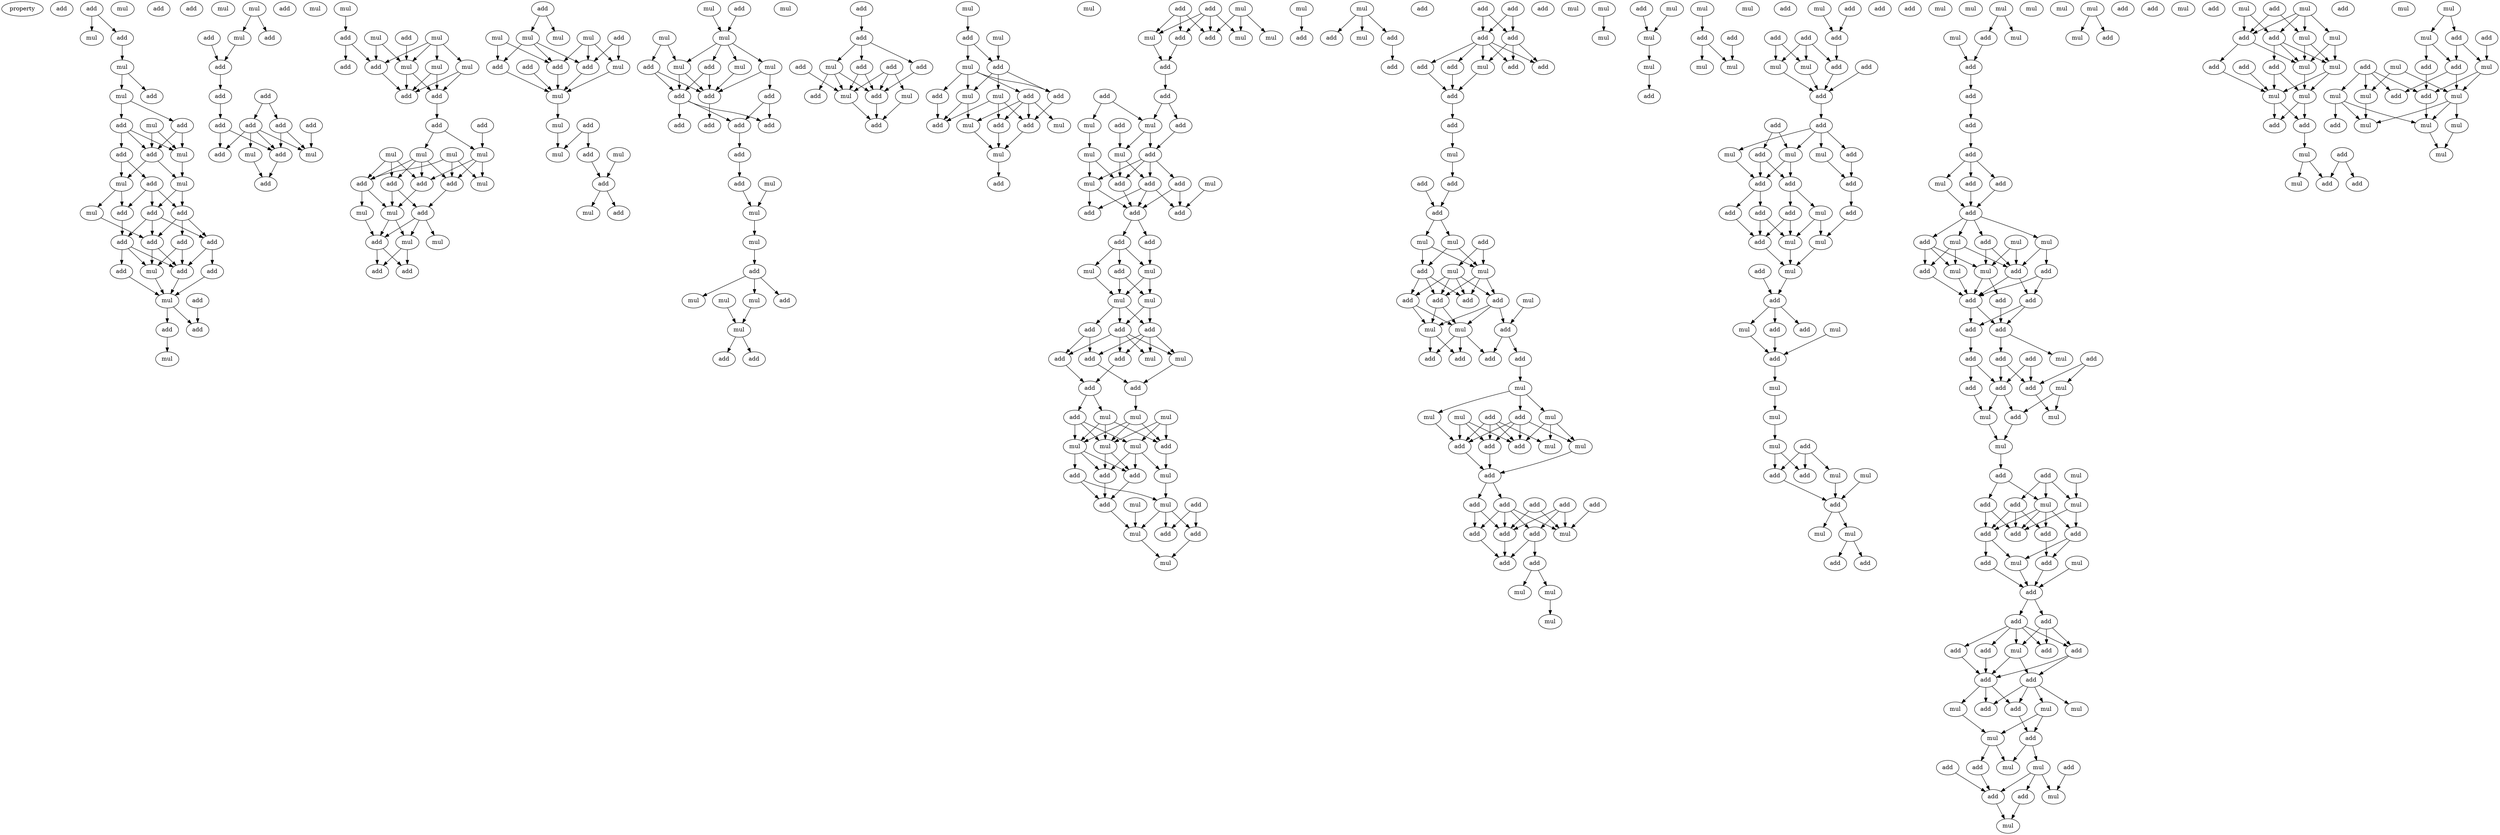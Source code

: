 digraph {
    node [fontcolor=black]
    property [mul=2,lf=1.1]
    0 [ label = add ];
    1 [ label = add ];
    2 [ label = mul ];
    3 [ label = add ];
    4 [ label = mul ];
    5 [ label = add ];
    6 [ label = add ];
    7 [ label = mul ];
    8 [ label = mul ];
    9 [ label = add ];
    10 [ label = add ];
    11 [ label = mul ];
    12 [ label = add ];
    13 [ label = add ];
    14 [ label = mul ];
    15 [ label = add ];
    16 [ label = mul ];
    17 [ label = mul ];
    18 [ label = add ];
    19 [ label = mul ];
    20 [ label = add ];
    21 [ label = add ];
    22 [ label = add ];
    23 [ label = add ];
    24 [ label = add ];
    25 [ label = add ];
    26 [ label = add ];
    27 [ label = add ];
    28 [ label = add ];
    29 [ label = mul ];
    30 [ label = add ];
    31 [ label = mul ];
    32 [ label = add ];
    33 [ label = add ];
    34 [ label = add ];
    35 [ label = mul ];
    36 [ label = mul ];
    37 [ label = mul ];
    38 [ label = add ];
    39 [ label = add ];
    40 [ label = mul ];
    41 [ label = mul ];
    42 [ label = add ];
    43 [ label = add ];
    44 [ label = add ];
    45 [ label = add ];
    46 [ label = add ];
    47 [ label = add ];
    48 [ label = add ];
    49 [ label = add ];
    50 [ label = mul ];
    51 [ label = add ];
    52 [ label = mul ];
    53 [ label = add ];
    54 [ label = add ];
    55 [ label = mul ];
    56 [ label = add ];
    57 [ label = mul ];
    58 [ label = add ];
    59 [ label = mul ];
    60 [ label = add ];
    61 [ label = mul ];
    62 [ label = add ];
    63 [ label = mul ];
    64 [ label = mul ];
    65 [ label = add ];
    66 [ label = add ];
    67 [ label = add ];
    68 [ label = add ];
    69 [ label = mul ];
    70 [ label = mul ];
    71 [ label = mul ];
    72 [ label = mul ];
    73 [ label = add ];
    74 [ label = add ];
    75 [ label = add ];
    76 [ label = mul ];
    77 [ label = add ];
    78 [ label = mul ];
    79 [ label = mul ];
    80 [ label = add ];
    81 [ label = add ];
    82 [ label = mul ];
    83 [ label = mul ];
    84 [ label = add ];
    85 [ label = add ];
    86 [ label = add ];
    87 [ label = mul ];
    88 [ label = add ];
    89 [ label = mul ];
    90 [ label = mul ];
    91 [ label = mul ];
    92 [ label = add ];
    93 [ label = add ];
    94 [ label = add ];
    95 [ label = mul ];
    96 [ label = add ];
    97 [ label = mul ];
    98 [ label = add ];
    99 [ label = mul ];
    100 [ label = mul ];
    101 [ label = mul ];
    102 [ label = add ];
    103 [ label = add ];
    104 [ label = mul ];
    105 [ label = mul ];
    106 [ label = add ];
    107 [ label = add ];
    108 [ label = mul ];
    109 [ label = mul ];
    110 [ label = mul ];
    111 [ label = add ];
    112 [ label = add ];
    113 [ label = mul ];
    114 [ label = mul ];
    115 [ label = add ];
    116 [ label = add ];
    117 [ label = add ];
    118 [ label = add ];
    119 [ label = add ];
    120 [ label = add ];
    121 [ label = add ];
    122 [ label = add ];
    123 [ label = add ];
    124 [ label = mul ];
    125 [ label = mul ];
    126 [ label = mul ];
    127 [ label = mul ];
    128 [ label = add ];
    129 [ label = mul ];
    130 [ label = mul ];
    131 [ label = mul ];
    132 [ label = add ];
    133 [ label = mul ];
    134 [ label = add ];
    135 [ label = add ];
    136 [ label = add ];
    137 [ label = add ];
    138 [ label = mul ];
    139 [ label = add ];
    140 [ label = add ];
    141 [ label = add ];
    142 [ label = add ];
    143 [ label = mul ];
    144 [ label = add ];
    145 [ label = add ];
    146 [ label = mul ];
    147 [ label = add ];
    148 [ label = mul ];
    149 [ label = add ];
    150 [ label = mul ];
    151 [ label = mul ];
    152 [ label = add ];
    153 [ label = add ];
    154 [ label = add ];
    155 [ label = mul ];
    156 [ label = add ];
    157 [ label = mul ];
    158 [ label = add ];
    159 [ label = mul ];
    160 [ label = mul ];
    161 [ label = add ];
    162 [ label = add ];
    163 [ label = mul ];
    164 [ label = mul ];
    165 [ label = add ];
    166 [ label = add ];
    167 [ label = mul ];
    168 [ label = add ];
    169 [ label = mul ];
    170 [ label = add ];
    171 [ label = mul ];
    172 [ label = mul ];
    173 [ label = add ];
    174 [ label = add ];
    175 [ label = add ];
    176 [ label = add ];
    177 [ label = mul ];
    178 [ label = add ];
    179 [ label = mul ];
    180 [ label = add ];
    181 [ label = mul ];
    182 [ label = add ];
    183 [ label = mul ];
    184 [ label = mul ];
    185 [ label = add ];
    186 [ label = add ];
    187 [ label = add ];
    188 [ label = mul ];
    189 [ label = add ];
    190 [ label = add ];
    191 [ label = add ];
    192 [ label = add ];
    193 [ label = add ];
    194 [ label = mul ];
    195 [ label = add ];
    196 [ label = mul ];
    197 [ label = mul ];
    198 [ label = mul ];
    199 [ label = add ];
    200 [ label = add ];
    201 [ label = add ];
    202 [ label = add ];
    203 [ label = add ];
    204 [ label = add ];
    205 [ label = mul ];
    206 [ label = mul ];
    207 [ label = add ];
    208 [ label = add ];
    209 [ label = add ];
    210 [ label = mul ];
    211 [ label = mul ];
    212 [ label = mul ];
    213 [ label = add ];
    214 [ label = mul ];
    215 [ label = mul ];
    216 [ label = mul ];
    217 [ label = add ];
    218 [ label = add ];
    219 [ label = add ];
    220 [ label = mul ];
    221 [ label = mul ];
    222 [ label = mul ];
    223 [ label = add ];
    224 [ label = mul ];
    225 [ label = add ];
    226 [ label = add ];
    227 [ label = add ];
    228 [ label = mul ];
    229 [ label = add ];
    230 [ label = mul ];
    231 [ label = mul ];
    232 [ label = add ];
    233 [ label = mul ];
    234 [ label = add ];
    235 [ label = add ];
    236 [ label = add ];
    237 [ label = add ];
    238 [ label = add ];
    239 [ label = add ];
    240 [ label = add ];
    241 [ label = mul ];
    242 [ label = add ];
    243 [ label = add ];
    244 [ label = add ];
    245 [ label = add ];
    246 [ label = add ];
    247 [ label = add ];
    248 [ label = mul ];
    249 [ label = add ];
    250 [ label = add ];
    251 [ label = add ];
    252 [ label = add ];
    253 [ label = mul ];
    254 [ label = add ];
    255 [ label = mul ];
    256 [ label = mul ];
    257 [ label = add ];
    258 [ label = mul ];
    259 [ label = mul ];
    260 [ label = add ];
    261 [ label = mul ];
    262 [ label = add ];
    263 [ label = add ];
    264 [ label = add ];
    265 [ label = add ];
    266 [ label = mul ];
    267 [ label = mul ];
    268 [ label = add ];
    269 [ label = add ];
    270 [ label = add ];
    271 [ label = add ];
    272 [ label = mul ];
    273 [ label = mul ];
    274 [ label = mul ];
    275 [ label = add ];
    276 [ label = add ];
    277 [ label = mul ];
    278 [ label = add ];
    279 [ label = mul ];
    280 [ label = add ];
    281 [ label = mul ];
    282 [ label = add ];
    283 [ label = add ];
    284 [ label = add ];
    285 [ label = add ];
    286 [ label = add ];
    287 [ label = add ];
    288 [ label = add ];
    289 [ label = add ];
    290 [ label = add ];
    291 [ label = add ];
    292 [ label = mul ];
    293 [ label = add ];
    294 [ label = add ];
    295 [ label = mul ];
    296 [ label = mul ];
    297 [ label = mul ];
    298 [ label = mul ];
    299 [ label = mul ];
    300 [ label = add ];
    301 [ label = mul ];
    302 [ label = mul ];
    303 [ label = mul ];
    304 [ label = mul ];
    305 [ label = add ];
    306 [ label = mul ];
    307 [ label = add ];
    308 [ label = add ];
    309 [ label = add ];
    310 [ label = mul ];
    311 [ label = mul ];
    312 [ label = mul ];
    313 [ label = add ];
    314 [ label = add ];
    315 [ label = add ];
    316 [ label = add ];
    317 [ label = mul ];
    318 [ label = add ];
    319 [ label = mul ];
    320 [ label = add ];
    321 [ label = add ];
    322 [ label = add ];
    323 [ label = add ];
    324 [ label = mul ];
    325 [ label = add ];
    326 [ label = mul ];
    327 [ label = mul ];
    328 [ label = add ];
    329 [ label = add ];
    330 [ label = add ];
    331 [ label = add ];
    332 [ label = mul ];
    333 [ label = add ];
    334 [ label = add ];
    335 [ label = add ];
    336 [ label = add ];
    337 [ label = mul ];
    338 [ label = add ];
    339 [ label = mul ];
    340 [ label = add ];
    341 [ label = add ];
    342 [ label = add ];
    343 [ label = mul ];
    344 [ label = add ];
    345 [ label = mul ];
    346 [ label = add ];
    347 [ label = mul ];
    348 [ label = mul ];
    349 [ label = add ];
    350 [ label = add ];
    351 [ label = mul ];
    352 [ label = mul ];
    353 [ label = mul ];
    354 [ label = mul ];
    355 [ label = add ];
    356 [ label = mul ];
    357 [ label = add ];
    358 [ label = add ];
    359 [ label = mul ];
    360 [ label = add ];
    361 [ label = mul ];
    362 [ label = mul ];
    363 [ label = add ];
    364 [ label = add ];
    365 [ label = mul ];
    366 [ label = mul ];
    367 [ label = mul ];
    368 [ label = mul ];
    369 [ label = add ];
    370 [ label = mul ];
    371 [ label = add ];
    372 [ label = mul ];
    373 [ label = add ];
    374 [ label = mul ];
    375 [ label = add ];
    376 [ label = add ];
    377 [ label = add ];
    378 [ label = add ];
    379 [ label = mul ];
    380 [ label = add ];
    381 [ label = add ];
    382 [ label = add ];
    383 [ label = add ];
    384 [ label = add ];
    385 [ label = add ];
    386 [ label = mul ];
    387 [ label = mul ];
    388 [ label = mul ];
    389 [ label = add ];
    390 [ label = mul ];
    391 [ label = add ];
    392 [ label = add ];
    393 [ label = mul ];
    394 [ label = add ];
    395 [ label = add ];
    396 [ label = add ];
    397 [ label = add ];
    398 [ label = add ];
    399 [ label = add ];
    400 [ label = add ];
    401 [ label = add ];
    402 [ label = add ];
    403 [ label = mul ];
    404 [ label = add ];
    405 [ label = add ];
    406 [ label = add ];
    407 [ label = mul ];
    408 [ label = mul ];
    409 [ label = add ];
    410 [ label = mul ];
    411 [ label = mul ];
    412 [ label = add ];
    413 [ label = add ];
    414 [ label = mul ];
    415 [ label = add ];
    416 [ label = add ];
    417 [ label = mul ];
    418 [ label = mul ];
    419 [ label = add ];
    420 [ label = add ];
    421 [ label = add ];
    422 [ label = add ];
    423 [ label = mul ];
    424 [ label = add ];
    425 [ label = mul ];
    426 [ label = add ];
    427 [ label = add ];
    428 [ label = add ];
    429 [ label = add ];
    430 [ label = mul ];
    431 [ label = add ];
    432 [ label = add ];
    433 [ label = add ];
    434 [ label = add ];
    435 [ label = add ];
    436 [ label = add ];
    437 [ label = mul ];
    438 [ label = add ];
    439 [ label = add ];
    440 [ label = mul ];
    441 [ label = mul ];
    442 [ label = mul ];
    443 [ label = add ];
    444 [ label = add ];
    445 [ label = mul ];
    446 [ label = add ];
    447 [ label = add ];
    448 [ label = mul ];
    449 [ label = add ];
    450 [ label = add ];
    451 [ label = mul ];
    452 [ label = mul ];
    453 [ label = mul ];
    454 [ label = add ];
    455 [ label = mul ];
    456 [ label = add ];
    457 [ label = mul ];
    458 [ label = add ];
    459 [ label = mul ];
    460 [ label = add ];
    461 [ label = mul ];
    462 [ label = add ];
    463 [ label = add ];
    464 [ label = add ];
    465 [ label = mul ];
    466 [ label = mul ];
    467 [ label = mul ];
    468 [ label = mul ];
    469 [ label = add ];
    470 [ label = add ];
    471 [ label = add ];
    472 [ label = add ];
    473 [ label = mul ];
    474 [ label = mul ];
    475 [ label = add ];
    476 [ label = add ];
    477 [ label = mul ];
    478 [ label = mul ];
    479 [ label = mul ];
    480 [ label = add ];
    481 [ label = add ];
    482 [ label = mul ];
    483 [ label = add ];
    484 [ label = add ];
    485 [ label = mul ];
    486 [ label = add ];
    487 [ label = add ];
    488 [ label = mul ];
    489 [ label = mul ];
    490 [ label = add ];
    491 [ label = mul ];
    492 [ label = mul ];
    493 [ label = add ];
    494 [ label = mul ];
    495 [ label = mul ];
    496 [ label = mul ];
    1 -> 4 [ name = 0 ];
    1 -> 5 [ name = 1 ];
    5 -> 7 [ name = 2 ];
    7 -> 8 [ name = 3 ];
    7 -> 9 [ name = 4 ];
    8 -> 10 [ name = 5 ];
    8 -> 12 [ name = 6 ];
    10 -> 13 [ name = 7 ];
    10 -> 14 [ name = 8 ];
    11 -> 13 [ name = 9 ];
    11 -> 14 [ name = 10 ];
    12 -> 13 [ name = 11 ];
    12 -> 14 [ name = 12 ];
    12 -> 15 [ name = 13 ];
    13 -> 16 [ name = 14 ];
    13 -> 17 [ name = 15 ];
    14 -> 16 [ name = 16 ];
    15 -> 17 [ name = 17 ];
    15 -> 18 [ name = 18 ];
    16 -> 20 [ name = 19 ];
    16 -> 21 [ name = 20 ];
    17 -> 19 [ name = 21 ];
    17 -> 22 [ name = 22 ];
    18 -> 20 [ name = 23 ];
    18 -> 21 [ name = 24 ];
    18 -> 22 [ name = 25 ];
    19 -> 25 [ name = 26 ];
    20 -> 24 [ name = 27 ];
    20 -> 25 [ name = 28 ];
    20 -> 26 [ name = 29 ];
    21 -> 23 [ name = 30 ];
    21 -> 25 [ name = 31 ];
    21 -> 26 [ name = 32 ];
    22 -> 23 [ name = 33 ];
    23 -> 28 [ name = 34 ];
    23 -> 29 [ name = 35 ];
    23 -> 30 [ name = 36 ];
    24 -> 28 [ name = 37 ];
    24 -> 29 [ name = 38 ];
    25 -> 28 [ name = 39 ];
    25 -> 29 [ name = 40 ];
    26 -> 27 [ name = 41 ];
    26 -> 28 [ name = 42 ];
    27 -> 31 [ name = 43 ];
    28 -> 31 [ name = 44 ];
    29 -> 31 [ name = 45 ];
    30 -> 31 [ name = 46 ];
    31 -> 33 [ name = 47 ];
    31 -> 34 [ name = 48 ];
    32 -> 34 [ name = 49 ];
    33 -> 36 [ name = 50 ];
    37 -> 40 [ name = 51 ];
    37 -> 42 [ name = 52 ];
    38 -> 43 [ name = 53 ];
    40 -> 43 [ name = 54 ];
    43 -> 44 [ name = 55 ];
    44 -> 46 [ name = 56 ];
    45 -> 47 [ name = 57 ];
    45 -> 49 [ name = 58 ];
    46 -> 51 [ name = 59 ];
    46 -> 53 [ name = 60 ];
    47 -> 52 [ name = 61 ];
    47 -> 53 [ name = 62 ];
    48 -> 52 [ name = 63 ];
    49 -> 50 [ name = 64 ];
    49 -> 51 [ name = 65 ];
    49 -> 52 [ name = 66 ];
    49 -> 53 [ name = 67 ];
    50 -> 54 [ name = 68 ];
    53 -> 54 [ name = 69 ];
    55 -> 58 [ name = 70 ];
    56 -> 64 [ name = 71 ];
    57 -> 61 [ name = 72 ];
    57 -> 62 [ name = 73 ];
    57 -> 63 [ name = 74 ];
    57 -> 64 [ name = 75 ];
    58 -> 60 [ name = 76 ];
    58 -> 62 [ name = 77 ];
    59 -> 62 [ name = 78 ];
    59 -> 64 [ name = 79 ];
    61 -> 65 [ name = 80 ];
    61 -> 66 [ name = 81 ];
    62 -> 66 [ name = 82 ];
    63 -> 65 [ name = 83 ];
    63 -> 66 [ name = 84 ];
    64 -> 65 [ name = 85 ];
    64 -> 66 [ name = 86 ];
    65 -> 68 [ name = 87 ];
    67 -> 71 [ name = 88 ];
    68 -> 69 [ name = 89 ];
    68 -> 71 [ name = 90 ];
    69 -> 73 [ name = 91 ];
    69 -> 74 [ name = 92 ];
    69 -> 75 [ name = 93 ];
    69 -> 77 [ name = 94 ];
    70 -> 74 [ name = 95 ];
    70 -> 76 [ name = 96 ];
    70 -> 77 [ name = 97 ];
    71 -> 73 [ name = 98 ];
    71 -> 74 [ name = 99 ];
    71 -> 76 [ name = 100 ];
    72 -> 73 [ name = 101 ];
    72 -> 75 [ name = 102 ];
    72 -> 77 [ name = 103 ];
    73 -> 78 [ name = 104 ];
    74 -> 80 [ name = 105 ];
    75 -> 78 [ name = 106 ];
    75 -> 80 [ name = 107 ];
    77 -> 78 [ name = 108 ];
    77 -> 79 [ name = 109 ];
    78 -> 81 [ name = 110 ];
    78 -> 82 [ name = 111 ];
    79 -> 81 [ name = 112 ];
    80 -> 81 [ name = 113 ];
    80 -> 82 [ name = 114 ];
    80 -> 83 [ name = 115 ];
    81 -> 84 [ name = 116 ];
    81 -> 85 [ name = 117 ];
    82 -> 84 [ name = 118 ];
    82 -> 85 [ name = 119 ];
    86 -> 89 [ name = 120 ];
    86 -> 91 [ name = 121 ];
    87 -> 92 [ name = 122 ];
    87 -> 94 [ name = 123 ];
    88 -> 95 [ name = 124 ];
    88 -> 96 [ name = 125 ];
    90 -> 92 [ name = 126 ];
    90 -> 95 [ name = 127 ];
    90 -> 96 [ name = 128 ];
    91 -> 92 [ name = 129 ];
    91 -> 94 [ name = 130 ];
    91 -> 96 [ name = 131 ];
    92 -> 97 [ name = 132 ];
    93 -> 97 [ name = 133 ];
    94 -> 97 [ name = 134 ];
    95 -> 97 [ name = 135 ];
    96 -> 97 [ name = 136 ];
    97 -> 99 [ name = 137 ];
    98 -> 101 [ name = 138 ];
    98 -> 102 [ name = 139 ];
    99 -> 101 [ name = 140 ];
    100 -> 103 [ name = 141 ];
    102 -> 103 [ name = 142 ];
    103 -> 105 [ name = 143 ];
    103 -> 106 [ name = 144 ];
    104 -> 109 [ name = 145 ];
    107 -> 109 [ name = 146 ];
    108 -> 112 [ name = 147 ];
    108 -> 114 [ name = 148 ];
    109 -> 110 [ name = 149 ];
    109 -> 111 [ name = 150 ];
    109 -> 113 [ name = 151 ];
    109 -> 114 [ name = 152 ];
    110 -> 115 [ name = 153 ];
    110 -> 117 [ name = 154 ];
    111 -> 115 [ name = 155 ];
    111 -> 116 [ name = 156 ];
    112 -> 115 [ name = 157 ];
    112 -> 116 [ name = 158 ];
    113 -> 115 [ name = 159 ];
    114 -> 115 [ name = 160 ];
    114 -> 116 [ name = 161 ];
    115 -> 118 [ name = 162 ];
    116 -> 119 [ name = 163 ];
    116 -> 120 [ name = 164 ];
    116 -> 121 [ name = 165 ];
    117 -> 119 [ name = 166 ];
    117 -> 120 [ name = 167 ];
    120 -> 122 [ name = 168 ];
    122 -> 123 [ name = 169 ];
    123 -> 125 [ name = 170 ];
    124 -> 125 [ name = 171 ];
    125 -> 127 [ name = 172 ];
    127 -> 128 [ name = 173 ];
    128 -> 129 [ name = 174 ];
    128 -> 131 [ name = 175 ];
    128 -> 132 [ name = 176 ];
    130 -> 133 [ name = 177 ];
    131 -> 133 [ name = 178 ];
    133 -> 134 [ name = 179 ];
    133 -> 136 [ name = 180 ];
    135 -> 137 [ name = 181 ];
    137 -> 138 [ name = 182 ];
    137 -> 141 [ name = 183 ];
    137 -> 142 [ name = 184 ];
    138 -> 144 [ name = 185 ];
    138 -> 145 [ name = 186 ];
    138 -> 146 [ name = 187 ];
    139 -> 146 [ name = 188 ];
    140 -> 143 [ name = 189 ];
    140 -> 145 [ name = 190 ];
    140 -> 146 [ name = 191 ];
    141 -> 145 [ name = 192 ];
    141 -> 146 [ name = 193 ];
    142 -> 145 [ name = 194 ];
    143 -> 147 [ name = 195 ];
    145 -> 147 [ name = 196 ];
    146 -> 147 [ name = 197 ];
    148 -> 149 [ name = 198 ];
    149 -> 151 [ name = 199 ];
    149 -> 152 [ name = 200 ];
    150 -> 152 [ name = 201 ];
    151 -> 153 [ name = 202 ];
    151 -> 154 [ name = 203 ];
    151 -> 156 [ name = 204 ];
    151 -> 157 [ name = 205 ];
    152 -> 155 [ name = 206 ];
    152 -> 156 [ name = 207 ];
    152 -> 157 [ name = 208 ];
    153 -> 158 [ name = 209 ];
    153 -> 159 [ name = 210 ];
    153 -> 160 [ name = 211 ];
    153 -> 162 [ name = 212 ];
    154 -> 161 [ name = 213 ];
    155 -> 158 [ name = 214 ];
    155 -> 161 [ name = 215 ];
    155 -> 162 [ name = 216 ];
    156 -> 158 [ name = 217 ];
    157 -> 160 [ name = 218 ];
    157 -> 161 [ name = 219 ];
    158 -> 163 [ name = 220 ];
    160 -> 163 [ name = 221 ];
    162 -> 163 [ name = 222 ];
    163 -> 165 [ name = 223 ];
    166 -> 169 [ name = 224 ];
    166 -> 170 [ name = 225 ];
    166 -> 171 [ name = 226 ];
    166 -> 173 [ name = 227 ];
    167 -> 170 [ name = 228 ];
    167 -> 171 [ name = 229 ];
    167 -> 172 [ name = 230 ];
    168 -> 169 [ name = 231 ];
    168 -> 170 [ name = 232 ];
    168 -> 173 [ name = 233 ];
    169 -> 174 [ name = 234 ];
    173 -> 174 [ name = 235 ];
    174 -> 175 [ name = 236 ];
    175 -> 177 [ name = 237 ];
    175 -> 180 [ name = 238 ];
    176 -> 177 [ name = 239 ];
    176 -> 179 [ name = 240 ];
    177 -> 182 [ name = 241 ];
    177 -> 183 [ name = 242 ];
    178 -> 183 [ name = 243 ];
    179 -> 181 [ name = 244 ];
    180 -> 182 [ name = 245 ];
    181 -> 184 [ name = 246 ];
    181 -> 186 [ name = 247 ];
    182 -> 184 [ name = 248 ];
    182 -> 185 [ name = 249 ];
    182 -> 186 [ name = 250 ];
    182 -> 187 [ name = 251 ];
    183 -> 185 [ name = 252 ];
    183 -> 186 [ name = 253 ];
    184 -> 189 [ name = 254 ];
    184 -> 191 [ name = 255 ];
    185 -> 189 [ name = 256 ];
    185 -> 190 [ name = 257 ];
    185 -> 191 [ name = 258 ];
    186 -> 189 [ name = 259 ];
    187 -> 189 [ name = 260 ];
    187 -> 190 [ name = 261 ];
    188 -> 190 [ name = 262 ];
    189 -> 192 [ name = 263 ];
    189 -> 193 [ name = 264 ];
    192 -> 194 [ name = 265 ];
    192 -> 195 [ name = 266 ];
    192 -> 196 [ name = 267 ];
    193 -> 196 [ name = 268 ];
    194 -> 198 [ name = 269 ];
    195 -> 197 [ name = 270 ];
    195 -> 198 [ name = 271 ];
    196 -> 197 [ name = 272 ];
    196 -> 198 [ name = 273 ];
    197 -> 199 [ name = 274 ];
    197 -> 201 [ name = 275 ];
    198 -> 199 [ name = 276 ];
    198 -> 200 [ name = 277 ];
    198 -> 201 [ name = 278 ];
    199 -> 202 [ name = 279 ];
    199 -> 204 [ name = 280 ];
    199 -> 205 [ name = 281 ];
    199 -> 206 [ name = 282 ];
    200 -> 202 [ name = 283 ];
    200 -> 203 [ name = 284 ];
    201 -> 203 [ name = 285 ];
    201 -> 204 [ name = 286 ];
    201 -> 205 [ name = 287 ];
    201 -> 206 [ name = 288 ];
    202 -> 208 [ name = 289 ];
    203 -> 207 [ name = 290 ];
    204 -> 207 [ name = 291 ];
    205 -> 208 [ name = 292 ];
    207 -> 209 [ name = 293 ];
    207 -> 211 [ name = 294 ];
    208 -> 212 [ name = 295 ];
    209 -> 214 [ name = 296 ];
    209 -> 215 [ name = 297 ];
    209 -> 216 [ name = 298 ];
    210 -> 213 [ name = 299 ];
    210 -> 214 [ name = 300 ];
    210 -> 215 [ name = 301 ];
    211 -> 213 [ name = 302 ];
    211 -> 215 [ name = 303 ];
    211 -> 216 [ name = 304 ];
    212 -> 213 [ name = 305 ];
    212 -> 215 [ name = 306 ];
    212 -> 216 [ name = 307 ];
    213 -> 220 [ name = 308 ];
    214 -> 217 [ name = 309 ];
    214 -> 218 [ name = 310 ];
    214 -> 220 [ name = 311 ];
    215 -> 217 [ name = 312 ];
    215 -> 218 [ name = 313 ];
    216 -> 217 [ name = 314 ];
    216 -> 218 [ name = 315 ];
    216 -> 219 [ name = 316 ];
    217 -> 223 [ name = 317 ];
    218 -> 223 [ name = 318 ];
    219 -> 221 [ name = 319 ];
    219 -> 223 [ name = 320 ];
    220 -> 221 [ name = 321 ];
    221 -> 226 [ name = 322 ];
    221 -> 228 [ name = 323 ];
    221 -> 229 [ name = 324 ];
    222 -> 228 [ name = 325 ];
    223 -> 228 [ name = 326 ];
    224 -> 227 [ name = 327 ];
    225 -> 226 [ name = 328 ];
    225 -> 229 [ name = 329 ];
    228 -> 230 [ name = 330 ];
    229 -> 230 [ name = 331 ];
    231 -> 232 [ name = 332 ];
    231 -> 233 [ name = 333 ];
    231 -> 234 [ name = 334 ];
    234 -> 235 [ name = 335 ];
    237 -> 239 [ name = 336 ];
    237 -> 240 [ name = 337 ];
    238 -> 239 [ name = 338 ];
    238 -> 240 [ name = 339 ];
    239 -> 241 [ name = 340 ];
    239 -> 242 [ name = 341 ];
    239 -> 243 [ name = 342 ];
    239 -> 244 [ name = 343 ];
    239 -> 245 [ name = 344 ];
    240 -> 241 [ name = 345 ];
    240 -> 242 [ name = 346 ];
    240 -> 245 [ name = 347 ];
    241 -> 246 [ name = 348 ];
    243 -> 246 [ name = 349 ];
    244 -> 246 [ name = 350 ];
    246 -> 247 [ name = 351 ];
    247 -> 248 [ name = 352 ];
    248 -> 251 [ name = 353 ];
    250 -> 252 [ name = 354 ];
    251 -> 252 [ name = 355 ];
    252 -> 253 [ name = 356 ];
    252 -> 256 [ name = 357 ];
    253 -> 257 [ name = 358 ];
    253 -> 259 [ name = 359 ];
    254 -> 258 [ name = 360 ];
    254 -> 259 [ name = 361 ];
    256 -> 257 [ name = 362 ];
    256 -> 259 [ name = 363 ];
    257 -> 260 [ name = 364 ];
    257 -> 262 [ name = 365 ];
    257 -> 264 [ name = 366 ];
    258 -> 260 [ name = 367 ];
    258 -> 262 [ name = 368 ];
    258 -> 263 [ name = 369 ];
    258 -> 264 [ name = 370 ];
    259 -> 260 [ name = 371 ];
    259 -> 262 [ name = 372 ];
    259 -> 263 [ name = 373 ];
    261 -> 265 [ name = 374 ];
    262 -> 266 [ name = 375 ];
    262 -> 267 [ name = 376 ];
    263 -> 265 [ name = 377 ];
    263 -> 266 [ name = 378 ];
    263 -> 267 [ name = 379 ];
    264 -> 266 [ name = 380 ];
    264 -> 267 [ name = 381 ];
    265 -> 268 [ name = 382 ];
    265 -> 269 [ name = 383 ];
    266 -> 270 [ name = 384 ];
    266 -> 271 [ name = 385 ];
    267 -> 269 [ name = 386 ];
    267 -> 270 [ name = 387 ];
    267 -> 271 [ name = 388 ];
    268 -> 272 [ name = 389 ];
    272 -> 273 [ name = 390 ];
    272 -> 274 [ name = 391 ];
    272 -> 275 [ name = 392 ];
    273 -> 278 [ name = 393 ];
    274 -> 279 [ name = 394 ];
    274 -> 281 [ name = 395 ];
    274 -> 282 [ name = 396 ];
    275 -> 278 [ name = 397 ];
    275 -> 280 [ name = 398 ];
    275 -> 281 [ name = 399 ];
    275 -> 282 [ name = 400 ];
    276 -> 278 [ name = 401 ];
    276 -> 279 [ name = 402 ];
    276 -> 280 [ name = 403 ];
    276 -> 282 [ name = 404 ];
    277 -> 278 [ name = 405 ];
    277 -> 280 [ name = 406 ];
    277 -> 282 [ name = 407 ];
    278 -> 283 [ name = 408 ];
    280 -> 283 [ name = 409 ];
    281 -> 283 [ name = 410 ];
    283 -> 284 [ name = 411 ];
    283 -> 288 [ name = 412 ];
    284 -> 289 [ name = 413 ];
    284 -> 290 [ name = 414 ];
    284 -> 291 [ name = 415 ];
    284 -> 292 [ name = 416 ];
    285 -> 289 [ name = 417 ];
    285 -> 291 [ name = 418 ];
    285 -> 292 [ name = 419 ];
    286 -> 292 [ name = 420 ];
    287 -> 289 [ name = 421 ];
    287 -> 292 [ name = 422 ];
    288 -> 289 [ name = 423 ];
    288 -> 290 [ name = 424 ];
    289 -> 294 [ name = 425 ];
    290 -> 294 [ name = 426 ];
    291 -> 293 [ name = 427 ];
    291 -> 294 [ name = 428 ];
    293 -> 295 [ name = 429 ];
    293 -> 297 [ name = 430 ];
    296 -> 298 [ name = 431 ];
    297 -> 299 [ name = 432 ];
    300 -> 302 [ name = 433 ];
    301 -> 302 [ name = 434 ];
    302 -> 304 [ name = 435 ];
    303 -> 305 [ name = 436 ];
    304 -> 307 [ name = 437 ];
    305 -> 310 [ name = 438 ];
    305 -> 311 [ name = 439 ];
    308 -> 311 [ name = 440 ];
    312 -> 315 [ name = 441 ];
    313 -> 315 [ name = 442 ];
    314 -> 317 [ name = 443 ];
    314 -> 318 [ name = 444 ];
    314 -> 319 [ name = 445 ];
    315 -> 318 [ name = 446 ];
    316 -> 317 [ name = 447 ];
    316 -> 319 [ name = 448 ];
    317 -> 321 [ name = 449 ];
    318 -> 321 [ name = 450 ];
    319 -> 321 [ name = 451 ];
    320 -> 321 [ name = 452 ];
    321 -> 323 [ name = 453 ];
    322 -> 324 [ name = 454 ];
    322 -> 328 [ name = 455 ];
    323 -> 324 [ name = 456 ];
    323 -> 325 [ name = 457 ];
    323 -> 326 [ name = 458 ];
    323 -> 327 [ name = 459 ];
    324 -> 330 [ name = 460 ];
    324 -> 331 [ name = 461 ];
    325 -> 329 [ name = 462 ];
    326 -> 330 [ name = 463 ];
    327 -> 329 [ name = 464 ];
    328 -> 330 [ name = 465 ];
    328 -> 331 [ name = 466 ];
    329 -> 335 [ name = 467 ];
    330 -> 333 [ name = 468 ];
    330 -> 334 [ name = 469 ];
    331 -> 332 [ name = 470 ];
    331 -> 336 [ name = 471 ];
    332 -> 337 [ name = 472 ];
    332 -> 339 [ name = 473 ];
    333 -> 338 [ name = 474 ];
    334 -> 338 [ name = 475 ];
    334 -> 339 [ name = 476 ];
    335 -> 337 [ name = 477 ];
    336 -> 338 [ name = 478 ];
    336 -> 339 [ name = 479 ];
    337 -> 343 [ name = 480 ];
    338 -> 343 [ name = 481 ];
    339 -> 343 [ name = 482 ];
    340 -> 344 [ name = 483 ];
    343 -> 344 [ name = 484 ];
    344 -> 346 [ name = 485 ];
    344 -> 347 [ name = 486 ];
    344 -> 349 [ name = 487 ];
    345 -> 350 [ name = 488 ];
    346 -> 350 [ name = 489 ];
    347 -> 350 [ name = 490 ];
    350 -> 351 [ name = 491 ];
    351 -> 352 [ name = 492 ];
    352 -> 354 [ name = 493 ];
    354 -> 357 [ name = 494 ];
    354 -> 358 [ name = 495 ];
    355 -> 357 [ name = 496 ];
    355 -> 358 [ name = 497 ];
    355 -> 359 [ name = 498 ];
    356 -> 360 [ name = 499 ];
    357 -> 360 [ name = 500 ];
    359 -> 360 [ name = 501 ];
    360 -> 361 [ name = 502 ];
    360 -> 362 [ name = 503 ];
    362 -> 363 [ name = 504 ];
    362 -> 364 [ name = 505 ];
    365 -> 367 [ name = 506 ];
    365 -> 369 [ name = 507 ];
    368 -> 371 [ name = 508 ];
    369 -> 371 [ name = 509 ];
    371 -> 373 [ name = 510 ];
    372 -> 374 [ name = 511 ];
    372 -> 377 [ name = 512 ];
    373 -> 375 [ name = 513 ];
    375 -> 378 [ name = 514 ];
    378 -> 379 [ name = 515 ];
    378 -> 380 [ name = 516 ];
    378 -> 382 [ name = 517 ];
    379 -> 383 [ name = 518 ];
    380 -> 383 [ name = 519 ];
    382 -> 383 [ name = 520 ];
    383 -> 384 [ name = 521 ];
    383 -> 385 [ name = 522 ];
    383 -> 386 [ name = 523 ];
    383 -> 388 [ name = 524 ];
    384 -> 390 [ name = 525 ];
    384 -> 391 [ name = 526 ];
    385 -> 389 [ name = 527 ];
    385 -> 390 [ name = 528 ];
    385 -> 393 [ name = 529 ];
    386 -> 389 [ name = 530 ];
    386 -> 391 [ name = 531 ];
    386 -> 393 [ name = 532 ];
    387 -> 390 [ name = 533 ];
    387 -> 391 [ name = 534 ];
    388 -> 391 [ name = 535 ];
    388 -> 392 [ name = 536 ];
    389 -> 396 [ name = 537 ];
    390 -> 395 [ name = 538 ];
    390 -> 396 [ name = 539 ];
    391 -> 394 [ name = 540 ];
    391 -> 396 [ name = 541 ];
    392 -> 394 [ name = 542 ];
    392 -> 396 [ name = 543 ];
    393 -> 396 [ name = 544 ];
    394 -> 397 [ name = 545 ];
    394 -> 398 [ name = 546 ];
    395 -> 397 [ name = 547 ];
    396 -> 397 [ name = 548 ];
    396 -> 398 [ name = 549 ];
    397 -> 399 [ name = 550 ];
    397 -> 403 [ name = 551 ];
    398 -> 401 [ name = 552 ];
    399 -> 404 [ name = 553 ];
    399 -> 405 [ name = 554 ];
    400 -> 405 [ name = 555 ];
    400 -> 407 [ name = 556 ];
    401 -> 404 [ name = 557 ];
    401 -> 406 [ name = 558 ];
    402 -> 404 [ name = 559 ];
    402 -> 405 [ name = 560 ];
    404 -> 409 [ name = 561 ];
    404 -> 410 [ name = 562 ];
    405 -> 408 [ name = 563 ];
    406 -> 410 [ name = 564 ];
    407 -> 408 [ name = 565 ];
    407 -> 409 [ name = 566 ];
    409 -> 411 [ name = 567 ];
    410 -> 411 [ name = 568 ];
    411 -> 412 [ name = 569 ];
    412 -> 415 [ name = 570 ];
    412 -> 417 [ name = 571 ];
    413 -> 416 [ name = 572 ];
    413 -> 417 [ name = 573 ];
    413 -> 418 [ name = 574 ];
    414 -> 418 [ name = 575 ];
    415 -> 420 [ name = 576 ];
    415 -> 421 [ name = 577 ];
    416 -> 420 [ name = 578 ];
    416 -> 421 [ name = 579 ];
    416 -> 422 [ name = 580 ];
    417 -> 419 [ name = 581 ];
    417 -> 420 [ name = 582 ];
    417 -> 421 [ name = 583 ];
    417 -> 422 [ name = 584 ];
    418 -> 419 [ name = 585 ];
    418 -> 420 [ name = 586 ];
    419 -> 423 [ name = 587 ];
    419 -> 424 [ name = 588 ];
    421 -> 423 [ name = 589 ];
    421 -> 426 [ name = 590 ];
    422 -> 424 [ name = 591 ];
    423 -> 427 [ name = 592 ];
    424 -> 427 [ name = 593 ];
    425 -> 427 [ name = 594 ];
    426 -> 427 [ name = 595 ];
    427 -> 428 [ name = 596 ];
    427 -> 429 [ name = 597 ];
    428 -> 430 [ name = 598 ];
    428 -> 431 [ name = 599 ];
    428 -> 432 [ name = 600 ];
    428 -> 433 [ name = 601 ];
    428 -> 434 [ name = 602 ];
    429 -> 430 [ name = 603 ];
    429 -> 431 [ name = 604 ];
    429 -> 432 [ name = 605 ];
    430 -> 435 [ name = 606 ];
    430 -> 436 [ name = 607 ];
    431 -> 435 [ name = 608 ];
    431 -> 436 [ name = 609 ];
    433 -> 435 [ name = 610 ];
    434 -> 435 [ name = 611 ];
    435 -> 438 [ name = 612 ];
    435 -> 439 [ name = 613 ];
    435 -> 440 [ name = 614 ];
    436 -> 437 [ name = 615 ];
    436 -> 438 [ name = 616 ];
    436 -> 439 [ name = 617 ];
    436 -> 441 [ name = 618 ];
    439 -> 443 [ name = 619 ];
    440 -> 442 [ name = 620 ];
    441 -> 442 [ name = 621 ];
    441 -> 443 [ name = 622 ];
    442 -> 445 [ name = 623 ];
    442 -> 447 [ name = 624 ];
    443 -> 445 [ name = 625 ];
    443 -> 448 [ name = 626 ];
    444 -> 449 [ name = 627 ];
    446 -> 451 [ name = 628 ];
    447 -> 449 [ name = 629 ];
    448 -> 449 [ name = 630 ];
    448 -> 450 [ name = 631 ];
    448 -> 451 [ name = 632 ];
    449 -> 452 [ name = 633 ];
    450 -> 452 [ name = 634 ];
    455 -> 458 [ name = 635 ];
    455 -> 459 [ name = 636 ];
    455 -> 460 [ name = 637 ];
    455 -> 461 [ name = 638 ];
    456 -> 458 [ name = 639 ];
    456 -> 461 [ name = 640 ];
    457 -> 458 [ name = 641 ];
    457 -> 460 [ name = 642 ];
    458 -> 463 [ name = 643 ];
    458 -> 466 [ name = 644 ];
    459 -> 465 [ name = 645 ];
    459 -> 466 [ name = 646 ];
    460 -> 462 [ name = 647 ];
    460 -> 465 [ name = 648 ];
    460 -> 466 [ name = 649 ];
    461 -> 465 [ name = 650 ];
    461 -> 466 [ name = 651 ];
    462 -> 467 [ name = 652 ];
    462 -> 468 [ name = 653 ];
    463 -> 467 [ name = 654 ];
    464 -> 467 [ name = 655 ];
    465 -> 467 [ name = 656 ];
    465 -> 468 [ name = 657 ];
    466 -> 468 [ name = 658 ];
    467 -> 469 [ name = 659 ];
    467 -> 470 [ name = 660 ];
    468 -> 469 [ name = 661 ];
    468 -> 470 [ name = 662 ];
    469 -> 473 [ name = 663 ];
    472 -> 475 [ name = 664 ];
    472 -> 476 [ name = 665 ];
    473 -> 474 [ name = 666 ];
    473 -> 476 [ name = 667 ];
    478 -> 479 [ name = 668 ];
    478 -> 481 [ name = 669 ];
    479 -> 483 [ name = 670 ];
    479 -> 484 [ name = 671 ];
    480 -> 485 [ name = 672 ];
    481 -> 484 [ name = 673 ];
    481 -> 485 [ name = 674 ];
    482 -> 489 [ name = 675 ];
    482 -> 491 [ name = 676 ];
    483 -> 487 [ name = 677 ];
    484 -> 490 [ name = 678 ];
    484 -> 491 [ name = 679 ];
    485 -> 487 [ name = 680 ];
    485 -> 491 [ name = 681 ];
    486 -> 487 [ name = 682 ];
    486 -> 488 [ name = 683 ];
    486 -> 489 [ name = 684 ];
    486 -> 490 [ name = 685 ];
    487 -> 494 [ name = 686 ];
    488 -> 492 [ name = 687 ];
    488 -> 493 [ name = 688 ];
    488 -> 494 [ name = 689 ];
    489 -> 492 [ name = 690 ];
    491 -> 492 [ name = 691 ];
    491 -> 494 [ name = 692 ];
    491 -> 495 [ name = 693 ];
    494 -> 496 [ name = 694 ];
    495 -> 496 [ name = 695 ];
}
